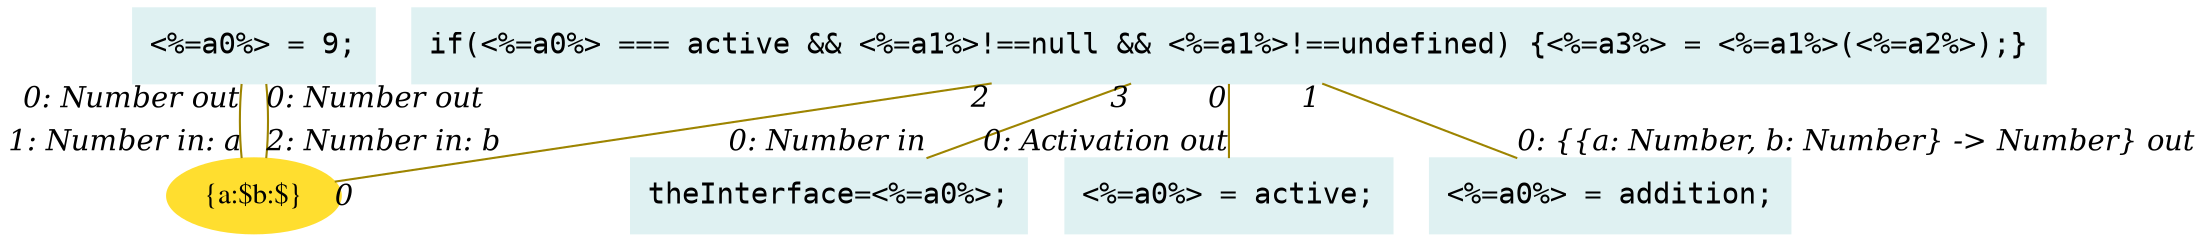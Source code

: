 digraph g{node_1283 [shape="box", style="filled", color="#dff1f2", fontname="Courier", label="theInterface=<%=a0%>;
" ]
node_1298 [shape="ellipse", style="filled", color="#ffde2f", fontname="Times", label="{a:$b:$}" ]
node_1312 [shape="box", style="filled", color="#dff1f2", fontname="Courier", label="<%=a0%> = active;
" ]
node_1315 [shape="box", style="filled", color="#dff1f2", fontname="Courier", label="<%=a0%> = addition;
" ]
node_1317 [shape="box", style="filled", color="#dff1f2", fontname="Courier", label="<%=a0%> = 9;
" ]
node_1320 [shape="box", style="filled", color="#dff1f2", fontname="Courier", label="if(<%=a0%> === active && <%=a1%>!==null && <%=a1%>!==undefined) {<%=a3%> = <%=a1%>(<%=a2%>);}
" ]
node_1317 -> node_1298 [dir=none, arrowHead=none, fontname="Times-Italic", arrowsize=1, color="#9d8400", label="",  headlabel="1: Number in: a", taillabel="0: Number out" ]
node_1317 -> node_1298 [dir=none, arrowHead=none, fontname="Times-Italic", arrowsize=1, color="#9d8400", label="",  headlabel="2: Number in: b", taillabel="0: Number out" ]
node_1320 -> node_1312 [dir=none, arrowHead=none, fontname="Times-Italic", arrowsize=1, color="#9d8400", label="",  headlabel="0: Activation out", taillabel="0" ]
node_1320 -> node_1315 [dir=none, arrowHead=none, fontname="Times-Italic", arrowsize=1, color="#9d8400", label="",  headlabel="0: {{a: Number, b: Number} -> Number} out", taillabel="1" ]
node_1320 -> node_1298 [dir=none, arrowHead=none, fontname="Times-Italic", arrowsize=1, color="#9d8400", label="",  headlabel="0", taillabel="2" ]
node_1320 -> node_1283 [dir=none, arrowHead=none, fontname="Times-Italic", arrowsize=1, color="#9d8400", label="",  headlabel="0: Number in", taillabel="3" ]
}